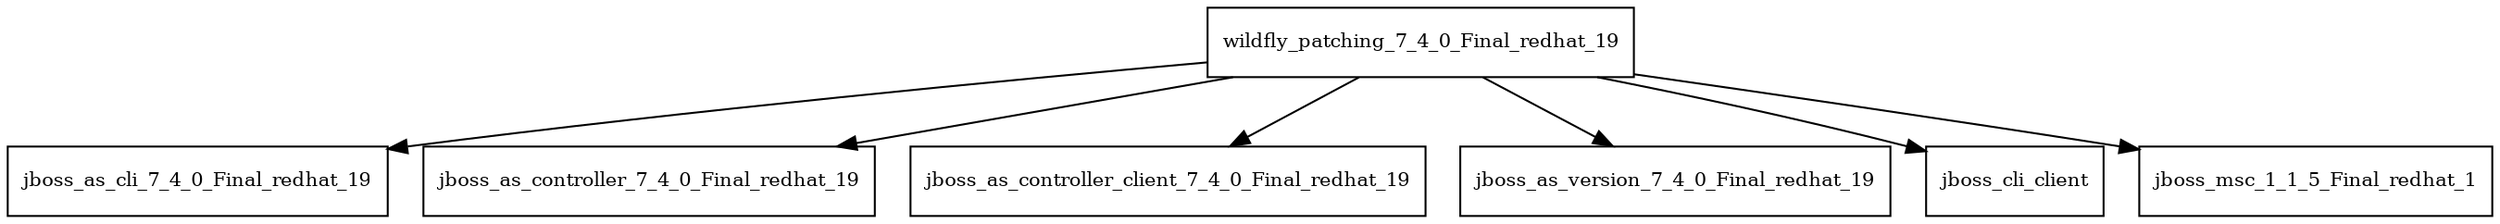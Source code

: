 digraph wildfly_patching_7_4_0_Final_redhat_19_dependencies {
  node [shape = box, fontsize=10.0];
  wildfly_patching_7_4_0_Final_redhat_19 -> jboss_as_cli_7_4_0_Final_redhat_19;
  wildfly_patching_7_4_0_Final_redhat_19 -> jboss_as_controller_7_4_0_Final_redhat_19;
  wildfly_patching_7_4_0_Final_redhat_19 -> jboss_as_controller_client_7_4_0_Final_redhat_19;
  wildfly_patching_7_4_0_Final_redhat_19 -> jboss_as_version_7_4_0_Final_redhat_19;
  wildfly_patching_7_4_0_Final_redhat_19 -> jboss_cli_client;
  wildfly_patching_7_4_0_Final_redhat_19 -> jboss_msc_1_1_5_Final_redhat_1;
}
